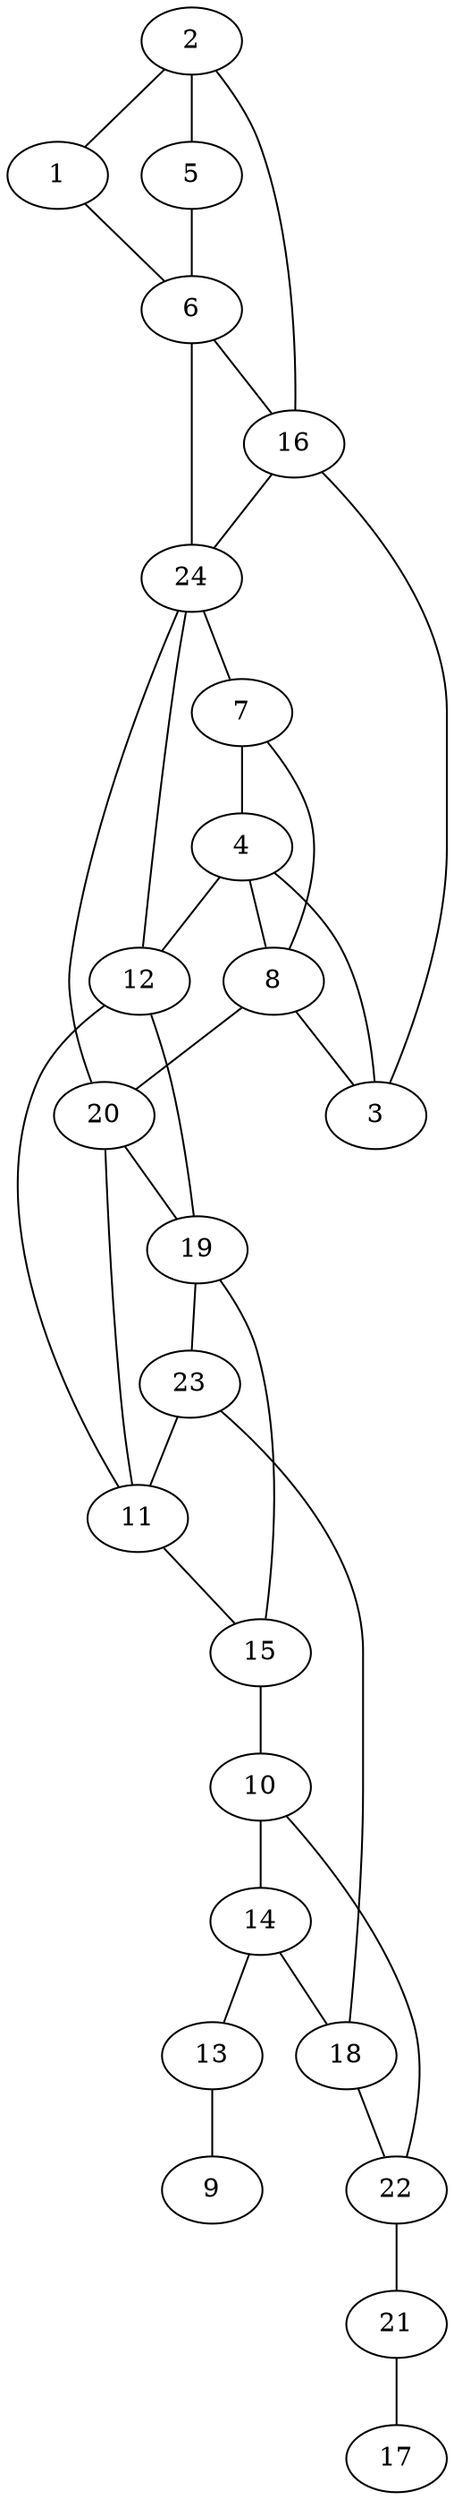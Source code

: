 graph pdb1eos {
	1	 [aaLength=11,
		sequence=TAAAKFERQHM,
		type=0];
	6	 [aaLength=10,
		sequence=NYCNQMMKSR,
		type=0];
	1 -- 6	 [distance0="30.50084",
		frequency=1,
		type0=3];
	2	 [aaLength=10,
		sequence=NYCNQMMKSR,
		type=0];
	2 -- 1	 [distance0="22.1097",
		frequency=1,
		type0=1];
	5	 [aaLength=11,
		sequence=TAAAKFERQHM,
		type=0];
	2 -- 5	 [distance0="28.40211",
		frequency=1,
		type0=3];
	16	 [aaLength=5,
		sequence=VNTFV,
		type=1];
	2 -- 16	 [distance0="9.0",
		frequency=1,
		type0=4];
	3	 [aaLength=7,
		sequence=SLADVQA,
		type=0];
	4	 [aaLength=4,
		sequence=VCSQ,
		type=0];
	4 -- 3	 [distance0="9.004323",
		frequency=1,
		type0=2];
	8	 [aaLength=4,
		sequence=VCSQ,
		type=0];
	4 -- 8	 [distance0="8.048209",
		frequency=1,
		type0=1];
	12	 [aaLength=3,
		sequence=KNV,
		type=1];
	4 -- 12	 [distance0="0.0",
		frequency=1,
		type0=5];
	5 -- 6	 [distance0="22.51756",
		distance1="10.0",
		frequency=2,
		type0=2,
		type1=4];
	6 -- 16	 [distance0="21.69186",
		frequency=1,
		type0=1];
	24	 [aaLength=5,
		sequence=VNTFV,
		type=1];
	6 -- 24	 [distance0="21.69186",
		distance1="9.0",
		frequency=2,
		type0=2,
		type1=4];
	7	 [aaLength=7,
		sequence=SLADVQA,
		type=0];
	7 -- 4	 [distance0="9.327423",
		frequency=1,
		type0=2];
	7 -- 8	 [distance0="10.14318",
		distance1="0.0",
		frequency=2,
		type0=3,
		type1=5];
	8 -- 3	 [distance0="7.496395",
		frequency=1,
		type0=1];
	20	 [aaLength=3,
		sequence=KNV,
		type=1];
	8 -- 20	 [distance0="0.0",
		frequency=1,
		type0=5];
	9	 [aaLength=9,
		sequence=VPVHFDASV,
		type=1];
	10	 [aaLength=15,
		sequence=YKTTQANKHIIVACE,
		type=1];
	14	 [aaLength=15,
		sequence=YKTTQANKHIIVACE,
		type=1];
	10 -- 14	 [distance0="0.0",
		distance1="0.0",
		frequency=2,
		type0=1,
		type1=5];
	11	 [aaLength=3,
		sequence=CYQ,
		type=1];
	15	 [aaLength=8,
		sequence=MSITDCRE,
		type=1];
	11 -- 15	 [distance0="7.0",
		distance1="4.0",
		frequency=2,
		type0=2,
		type1=4];
	12 -- 11	 [distance0="11.0",
		distance1="8.0",
		frequency=2,
		type0=2,
		type1=4];
	19	 [aaLength=3,
		sequence=CYQ,
		type=1];
	12 -- 19	 [distance0="11.0",
		frequency=1,
		type0=3];
	13	 [aaLength=9,
		sequence=VPVHFDASV,
		type=1];
	13 -- 9	 [distance0="0.0",
		frequency=1,
		type0=5];
	14 -- 13	 [distance0="4.0",
		frequency=1,
		type0=4];
	18	 [aaLength=15,
		sequence=YKTTQANKHIIVACE,
		type=1];
	14 -- 18	 [distance0="0.0",
		frequency=1,
		type0=2];
	15 -- 10	 [distance0="10.0",
		frequency=1,
		type0=4];
	16 -- 3	 [distance0="2.0",
		frequency=1,
		type0=4];
	16 -- 24	 [distance0="0.0",
		frequency=1,
		type0=1];
	17	 [aaLength=9,
		sequence=VPVHFDASV,
		type=1];
	22	 [aaLength=15,
		sequence=YKTTQANKHIIVACE,
		type=1];
	18 -- 22	 [distance0="0.0",
		distance1="0.0",
		frequency=2,
		type0=3,
		type1=5];
	19 -- 15	 [distance0="7.0",
		frequency=1,
		type0=2];
	23	 [aaLength=8,
		sequence=MSITDCRE,
		type=1];
	19 -- 23	 [distance0="7.0",
		distance1="4.0",
		frequency=2,
		type0=3,
		type1=4];
	20 -- 11	 [distance0="11.0",
		frequency=1,
		type0=2];
	20 -- 19	 [distance0="11.0",
		distance1="8.0",
		frequency=2,
		type0=3,
		type1=4];
	21	 [aaLength=9,
		sequence=VPVHFDASV,
		type=1];
	21 -- 17	 [distance0="0.0",
		frequency=1,
		type0=5];
	22 -- 10	 [distance0="0.0",
		frequency=1,
		type0=1];
	22 -- 21	 [distance0="4.0",
		frequency=1,
		type0=4];
	23 -- 11	 [distance0="7.0",
		frequency=1,
		type0=2];
	23 -- 18	 [distance0="10.0",
		frequency=1,
		type0=4];
	24 -- 7	 [distance0="2.0",
		frequency=1,
		type0=4];
	24 -- 12	 [distance0="18.0",
		frequency=1,
		type0=2];
	24 -- 20	 [distance0="18.0",
		frequency=1,
		type0=3];
}
